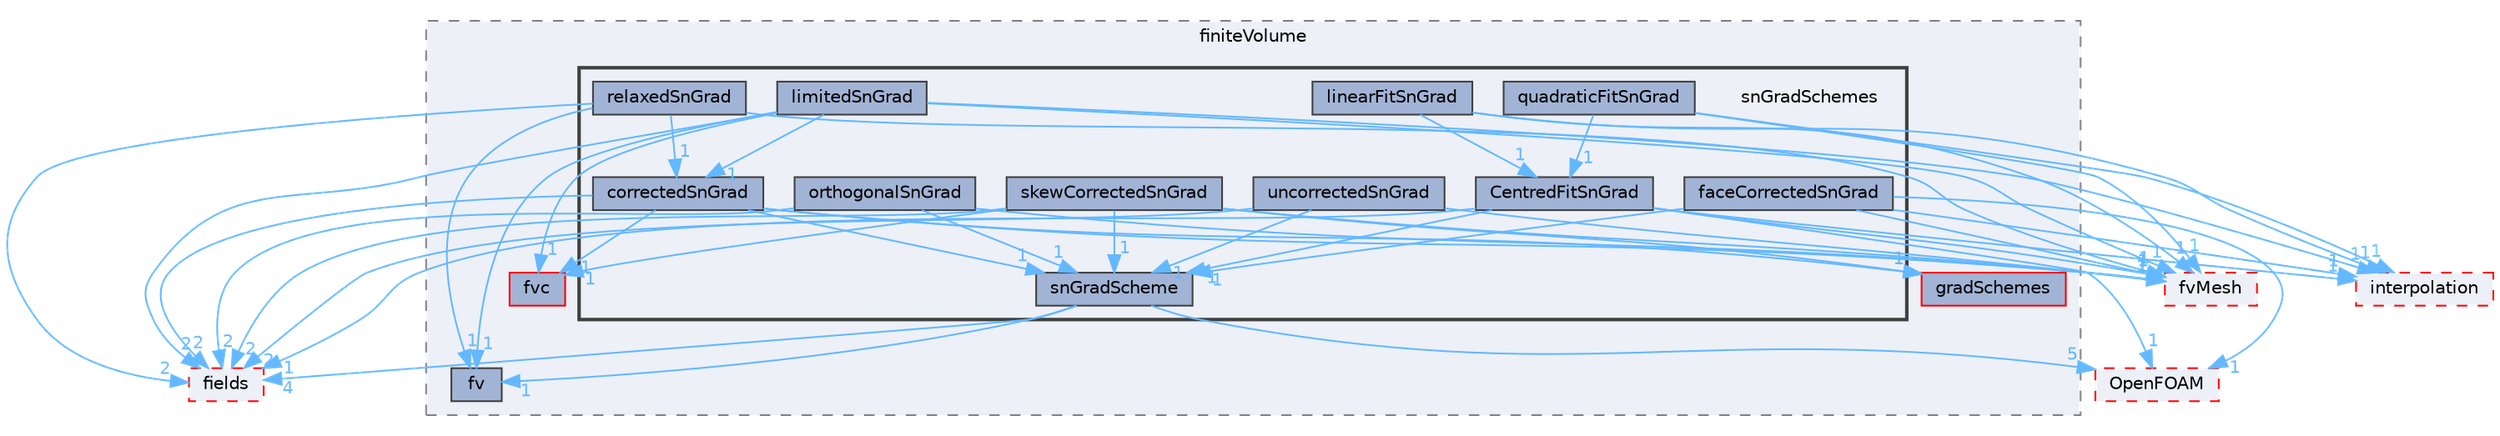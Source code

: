 digraph "src/finiteVolume/finiteVolume/snGradSchemes"
{
 // LATEX_PDF_SIZE
  bgcolor="transparent";
  edge [fontname=Helvetica,fontsize=10,labelfontname=Helvetica,labelfontsize=10];
  node [fontname=Helvetica,fontsize=10,shape=box,height=0.2,width=0.4];
  compound=true
  subgraph clusterdir_2ea871e4defbdbd60808750cae643c63 {
    graph [ bgcolor="#edf0f7", pencolor="grey50", label="finiteVolume", fontname=Helvetica,fontsize=10 style="filled,dashed", URL="dir_2ea871e4defbdbd60808750cae643c63.html",tooltip=""]
  dir_0096c9c8cdcbf8f4884c37173134f444 [label="fv", fillcolor="#a2b4d6", color="grey25", style="filled", URL="dir_0096c9c8cdcbf8f4884c37173134f444.html",tooltip=""];
  dir_211d73fd6015a334f4cd90c9fb88c421 [label="gradSchemes", fillcolor="#a2b4d6", color="red", style="filled", URL="dir_211d73fd6015a334f4cd90c9fb88c421.html",tooltip=""];
  dir_f4030f3362933683136e1dae328f10c0 [label="fvc", fillcolor="#a2b4d6", color="red", style="filled", URL="dir_f4030f3362933683136e1dae328f10c0.html",tooltip=""];
  subgraph clusterdir_f2a32fae3c7e5034ec75716fe725e251 {
    graph [ bgcolor="#edf0f7", pencolor="grey25", label="", fontname=Helvetica,fontsize=10 style="filled,bold", URL="dir_f2a32fae3c7e5034ec75716fe725e251.html",tooltip=""]
    dir_f2a32fae3c7e5034ec75716fe725e251 [shape=plaintext, label="snGradSchemes"];
  dir_e22c81bf62a8cb96666294c9a89f2d77 [label="CentredFitSnGrad", fillcolor="#a2b4d6", color="grey25", style="filled", URL="dir_e22c81bf62a8cb96666294c9a89f2d77.html",tooltip=""];
  dir_3e9d874e8898315a540c122aab485915 [label="correctedSnGrad", fillcolor="#a2b4d6", color="grey25", style="filled", URL="dir_3e9d874e8898315a540c122aab485915.html",tooltip=""];
  dir_563a5a917c2e89ad9e8a88c95e50ba10 [label="faceCorrectedSnGrad", fillcolor="#a2b4d6", color="grey25", style="filled", URL="dir_563a5a917c2e89ad9e8a88c95e50ba10.html",tooltip=""];
  dir_603edf348352c874ec6d271b6b1de187 [label="limitedSnGrad", fillcolor="#a2b4d6", color="grey25", style="filled", URL="dir_603edf348352c874ec6d271b6b1de187.html",tooltip=""];
  dir_cdf7810657136b2f9f8e9a4779a6e2be [label="linearFitSnGrad", fillcolor="#a2b4d6", color="grey25", style="filled", URL="dir_cdf7810657136b2f9f8e9a4779a6e2be.html",tooltip=""];
  dir_091c31615cad54469d4d805d84f89604 [label="orthogonalSnGrad", fillcolor="#a2b4d6", color="grey25", style="filled", URL="dir_091c31615cad54469d4d805d84f89604.html",tooltip=""];
  dir_65148369db316319adb612ca3e98e7fb [label="quadraticFitSnGrad", fillcolor="#a2b4d6", color="grey25", style="filled", URL="dir_65148369db316319adb612ca3e98e7fb.html",tooltip=""];
  dir_bb30369c02d395a540db777b88f9d2ca [label="relaxedSnGrad", fillcolor="#a2b4d6", color="grey25", style="filled", URL="dir_bb30369c02d395a540db777b88f9d2ca.html",tooltip=""];
  dir_00dd49c859186e6abe3012aed94a9e8d [label="skewCorrectedSnGrad", fillcolor="#a2b4d6", color="grey25", style="filled", URL="dir_00dd49c859186e6abe3012aed94a9e8d.html",tooltip=""];
  dir_b183a1b254b58a98380f78c8137f8667 [label="snGradScheme", fillcolor="#a2b4d6", color="grey25", style="filled", URL="dir_b183a1b254b58a98380f78c8137f8667.html",tooltip=""];
  dir_521a694b130def606333b19d87306b5c [label="uncorrectedSnGrad", fillcolor="#a2b4d6", color="grey25", style="filled", URL="dir_521a694b130def606333b19d87306b5c.html",tooltip=""];
  }
  }
  dir_25ab4a83a983f7bb7a38b7f63bb141b7 [label="fields", fillcolor="#edf0f7", color="red", style="filled,dashed", URL="dir_25ab4a83a983f7bb7a38b7f63bb141b7.html",tooltip=""];
  dir_a586eb954e2e5e74ecf6fe95a2457777 [label="interpolation", fillcolor="#edf0f7", color="red", style="filled,dashed", URL="dir_a586eb954e2e5e74ecf6fe95a2457777.html",tooltip=""];
  dir_c382fa095c9c33d8673c0dd60aaef275 [label="fvMesh", fillcolor="#edf0f7", color="red", style="filled,dashed", URL="dir_c382fa095c9c33d8673c0dd60aaef275.html",tooltip=""];
  dir_c5473ff19b20e6ec4dfe5c310b3778a8 [label="OpenFOAM", fillcolor="#edf0f7", color="red", style="filled,dashed", URL="dir_c5473ff19b20e6ec4dfe5c310b3778a8.html",tooltip=""];
  dir_e22c81bf62a8cb96666294c9a89f2d77->dir_25ab4a83a983f7bb7a38b7f63bb141b7 [headlabel="1", labeldistance=1.5 headhref="dir_000456_001332.html" href="dir_000456_001332.html" color="steelblue1" fontcolor="steelblue1"];
  dir_e22c81bf62a8cb96666294c9a89f2d77->dir_a586eb954e2e5e74ecf6fe95a2457777 [headlabel="1", labeldistance=1.5 headhref="dir_000456_001923.html" href="dir_000456_001923.html" color="steelblue1" fontcolor="steelblue1"];
  dir_e22c81bf62a8cb96666294c9a89f2d77->dir_b183a1b254b58a98380f78c8137f8667 [headlabel="1", labeldistance=1.5 headhref="dir_000456_003609.html" href="dir_000456_003609.html" color="steelblue1" fontcolor="steelblue1"];
  dir_e22c81bf62a8cb96666294c9a89f2d77->dir_c382fa095c9c33d8673c0dd60aaef275 [headlabel="1", labeldistance=1.5 headhref="dir_000456_001544.html" href="dir_000456_001544.html" color="steelblue1" fontcolor="steelblue1"];
  dir_e22c81bf62a8cb96666294c9a89f2d77->dir_c5473ff19b20e6ec4dfe5c310b3778a8 [headlabel="1", labeldistance=1.5 headhref="dir_000456_002695.html" href="dir_000456_002695.html" color="steelblue1" fontcolor="steelblue1"];
  dir_3e9d874e8898315a540c122aab485915->dir_211d73fd6015a334f4cd90c9fb88c421 [headlabel="1", labeldistance=1.5 headhref="dir_000690_001672.html" href="dir_000690_001672.html" color="steelblue1" fontcolor="steelblue1"];
  dir_3e9d874e8898315a540c122aab485915->dir_25ab4a83a983f7bb7a38b7f63bb141b7 [headlabel="2", labeldistance=1.5 headhref="dir_000690_001332.html" href="dir_000690_001332.html" color="steelblue1" fontcolor="steelblue1"];
  dir_3e9d874e8898315a540c122aab485915->dir_b183a1b254b58a98380f78c8137f8667 [headlabel="1", labeldistance=1.5 headhref="dir_000690_003609.html" href="dir_000690_003609.html" color="steelblue1" fontcolor="steelblue1"];
  dir_3e9d874e8898315a540c122aab485915->dir_c382fa095c9c33d8673c0dd60aaef275 [headlabel="1", labeldistance=1.5 headhref="dir_000690_001544.html" href="dir_000690_001544.html" color="steelblue1" fontcolor="steelblue1"];
  dir_3e9d874e8898315a540c122aab485915->dir_f4030f3362933683136e1dae328f10c0 [headlabel="1", labeldistance=1.5 headhref="dir_000690_001534.html" href="dir_000690_001534.html" color="steelblue1" fontcolor="steelblue1"];
  dir_563a5a917c2e89ad9e8a88c95e50ba10->dir_a586eb954e2e5e74ecf6fe95a2457777 [headlabel="1", labeldistance=1.5 headhref="dir_001255_001923.html" href="dir_001255_001923.html" color="steelblue1" fontcolor="steelblue1"];
  dir_563a5a917c2e89ad9e8a88c95e50ba10->dir_b183a1b254b58a98380f78c8137f8667 [headlabel="1", labeldistance=1.5 headhref="dir_001255_003609.html" href="dir_001255_003609.html" color="steelblue1" fontcolor="steelblue1"];
  dir_563a5a917c2e89ad9e8a88c95e50ba10->dir_c382fa095c9c33d8673c0dd60aaef275 [headlabel="1", labeldistance=1.5 headhref="dir_001255_001544.html" href="dir_001255_001544.html" color="steelblue1" fontcolor="steelblue1"];
  dir_563a5a917c2e89ad9e8a88c95e50ba10->dir_c5473ff19b20e6ec4dfe5c310b3778a8 [headlabel="1", labeldistance=1.5 headhref="dir_001255_002695.html" href="dir_001255_002695.html" color="steelblue1" fontcolor="steelblue1"];
  dir_603edf348352c874ec6d271b6b1de187->dir_0096c9c8cdcbf8f4884c37173134f444 [headlabel="1", labeldistance=1.5 headhref="dir_002167_001531.html" href="dir_002167_001531.html" color="steelblue1" fontcolor="steelblue1"];
  dir_603edf348352c874ec6d271b6b1de187->dir_25ab4a83a983f7bb7a38b7f63bb141b7 [headlabel="2", labeldistance=1.5 headhref="dir_002167_001332.html" href="dir_002167_001332.html" color="steelblue1" fontcolor="steelblue1"];
  dir_603edf348352c874ec6d271b6b1de187->dir_3e9d874e8898315a540c122aab485915 [headlabel="1", labeldistance=1.5 headhref="dir_002167_000690.html" href="dir_002167_000690.html" color="steelblue1" fontcolor="steelblue1"];
  dir_603edf348352c874ec6d271b6b1de187->dir_a586eb954e2e5e74ecf6fe95a2457777 [headlabel="1", labeldistance=1.5 headhref="dir_002167_001923.html" href="dir_002167_001923.html" color="steelblue1" fontcolor="steelblue1"];
  dir_603edf348352c874ec6d271b6b1de187->dir_c382fa095c9c33d8673c0dd60aaef275 [headlabel="1", labeldistance=1.5 headhref="dir_002167_001544.html" href="dir_002167_001544.html" color="steelblue1" fontcolor="steelblue1"];
  dir_603edf348352c874ec6d271b6b1de187->dir_f4030f3362933683136e1dae328f10c0 [headlabel="1", labeldistance=1.5 headhref="dir_002167_001534.html" href="dir_002167_001534.html" color="steelblue1" fontcolor="steelblue1"];
  dir_cdf7810657136b2f9f8e9a4779a6e2be->dir_a586eb954e2e5e74ecf6fe95a2457777 [headlabel="1", labeldistance=1.5 headhref="dir_002196_001923.html" href="dir_002196_001923.html" color="steelblue1" fontcolor="steelblue1"];
  dir_cdf7810657136b2f9f8e9a4779a6e2be->dir_c382fa095c9c33d8673c0dd60aaef275 [headlabel="1", labeldistance=1.5 headhref="dir_002196_001544.html" href="dir_002196_001544.html" color="steelblue1" fontcolor="steelblue1"];
  dir_cdf7810657136b2f9f8e9a4779a6e2be->dir_e22c81bf62a8cb96666294c9a89f2d77 [headlabel="1", labeldistance=1.5 headhref="dir_002196_000456.html" href="dir_002196_000456.html" color="steelblue1" fontcolor="steelblue1"];
  dir_091c31615cad54469d4d805d84f89604->dir_25ab4a83a983f7bb7a38b7f63bb141b7 [headlabel="2", labeldistance=1.5 headhref="dir_002720_001332.html" href="dir_002720_001332.html" color="steelblue1" fontcolor="steelblue1"];
  dir_091c31615cad54469d4d805d84f89604->dir_b183a1b254b58a98380f78c8137f8667 [headlabel="1", labeldistance=1.5 headhref="dir_002720_003609.html" href="dir_002720_003609.html" color="steelblue1" fontcolor="steelblue1"];
  dir_091c31615cad54469d4d805d84f89604->dir_c382fa095c9c33d8673c0dd60aaef275 [headlabel="1", labeldistance=1.5 headhref="dir_002720_001544.html" href="dir_002720_001544.html" color="steelblue1" fontcolor="steelblue1"];
  dir_65148369db316319adb612ca3e98e7fb->dir_a586eb954e2e5e74ecf6fe95a2457777 [headlabel="1", labeldistance=1.5 headhref="dir_003151_001923.html" href="dir_003151_001923.html" color="steelblue1" fontcolor="steelblue1"];
  dir_65148369db316319adb612ca3e98e7fb->dir_c382fa095c9c33d8673c0dd60aaef275 [headlabel="1", labeldistance=1.5 headhref="dir_003151_001544.html" href="dir_003151_001544.html" color="steelblue1" fontcolor="steelblue1"];
  dir_65148369db316319adb612ca3e98e7fb->dir_e22c81bf62a8cb96666294c9a89f2d77 [headlabel="1", labeldistance=1.5 headhref="dir_003151_000456.html" href="dir_003151_000456.html" color="steelblue1" fontcolor="steelblue1"];
  dir_bb30369c02d395a540db777b88f9d2ca->dir_0096c9c8cdcbf8f4884c37173134f444 [headlabel="1", labeldistance=1.5 headhref="dir_003315_001531.html" href="dir_003315_001531.html" color="steelblue1" fontcolor="steelblue1"];
  dir_bb30369c02d395a540db777b88f9d2ca->dir_25ab4a83a983f7bb7a38b7f63bb141b7 [headlabel="2", labeldistance=1.5 headhref="dir_003315_001332.html" href="dir_003315_001332.html" color="steelblue1" fontcolor="steelblue1"];
  dir_bb30369c02d395a540db777b88f9d2ca->dir_3e9d874e8898315a540c122aab485915 [headlabel="1", labeldistance=1.5 headhref="dir_003315_000690.html" href="dir_003315_000690.html" color="steelblue1" fontcolor="steelblue1"];
  dir_bb30369c02d395a540db777b88f9d2ca->dir_c382fa095c9c33d8673c0dd60aaef275 [headlabel="1", labeldistance=1.5 headhref="dir_003315_001544.html" href="dir_003315_001544.html" color="steelblue1" fontcolor="steelblue1"];
  dir_00dd49c859186e6abe3012aed94a9e8d->dir_211d73fd6015a334f4cd90c9fb88c421 [headlabel="1", labeldistance=1.5 headhref="dir_003574_001672.html" href="dir_003574_001672.html" color="steelblue1" fontcolor="steelblue1"];
  dir_00dd49c859186e6abe3012aed94a9e8d->dir_25ab4a83a983f7bb7a38b7f63bb141b7 [headlabel="2", labeldistance=1.5 headhref="dir_003574_001332.html" href="dir_003574_001332.html" color="steelblue1" fontcolor="steelblue1"];
  dir_00dd49c859186e6abe3012aed94a9e8d->dir_b183a1b254b58a98380f78c8137f8667 [headlabel="1", labeldistance=1.5 headhref="dir_003574_003609.html" href="dir_003574_003609.html" color="steelblue1" fontcolor="steelblue1"];
  dir_00dd49c859186e6abe3012aed94a9e8d->dir_c382fa095c9c33d8673c0dd60aaef275 [headlabel="1", labeldistance=1.5 headhref="dir_003574_001544.html" href="dir_003574_001544.html" color="steelblue1" fontcolor="steelblue1"];
  dir_00dd49c859186e6abe3012aed94a9e8d->dir_f4030f3362933683136e1dae328f10c0 [headlabel="1", labeldistance=1.5 headhref="dir_003574_001534.html" href="dir_003574_001534.html" color="steelblue1" fontcolor="steelblue1"];
  dir_b183a1b254b58a98380f78c8137f8667->dir_0096c9c8cdcbf8f4884c37173134f444 [headlabel="1", labeldistance=1.5 headhref="dir_003609_001531.html" href="dir_003609_001531.html" color="steelblue1" fontcolor="steelblue1"];
  dir_b183a1b254b58a98380f78c8137f8667->dir_25ab4a83a983f7bb7a38b7f63bb141b7 [headlabel="4", labeldistance=1.5 headhref="dir_003609_001332.html" href="dir_003609_001332.html" color="steelblue1" fontcolor="steelblue1"];
  dir_b183a1b254b58a98380f78c8137f8667->dir_c5473ff19b20e6ec4dfe5c310b3778a8 [headlabel="5", labeldistance=1.5 headhref="dir_003609_002695.html" href="dir_003609_002695.html" color="steelblue1" fontcolor="steelblue1"];
  dir_521a694b130def606333b19d87306b5c->dir_25ab4a83a983f7bb7a38b7f63bb141b7 [headlabel="2", labeldistance=1.5 headhref="dir_004192_001332.html" href="dir_004192_001332.html" color="steelblue1" fontcolor="steelblue1"];
  dir_521a694b130def606333b19d87306b5c->dir_b183a1b254b58a98380f78c8137f8667 [headlabel="1", labeldistance=1.5 headhref="dir_004192_003609.html" href="dir_004192_003609.html" color="steelblue1" fontcolor="steelblue1"];
  dir_521a694b130def606333b19d87306b5c->dir_c382fa095c9c33d8673c0dd60aaef275 [headlabel="1", labeldistance=1.5 headhref="dir_004192_001544.html" href="dir_004192_001544.html" color="steelblue1" fontcolor="steelblue1"];
}
